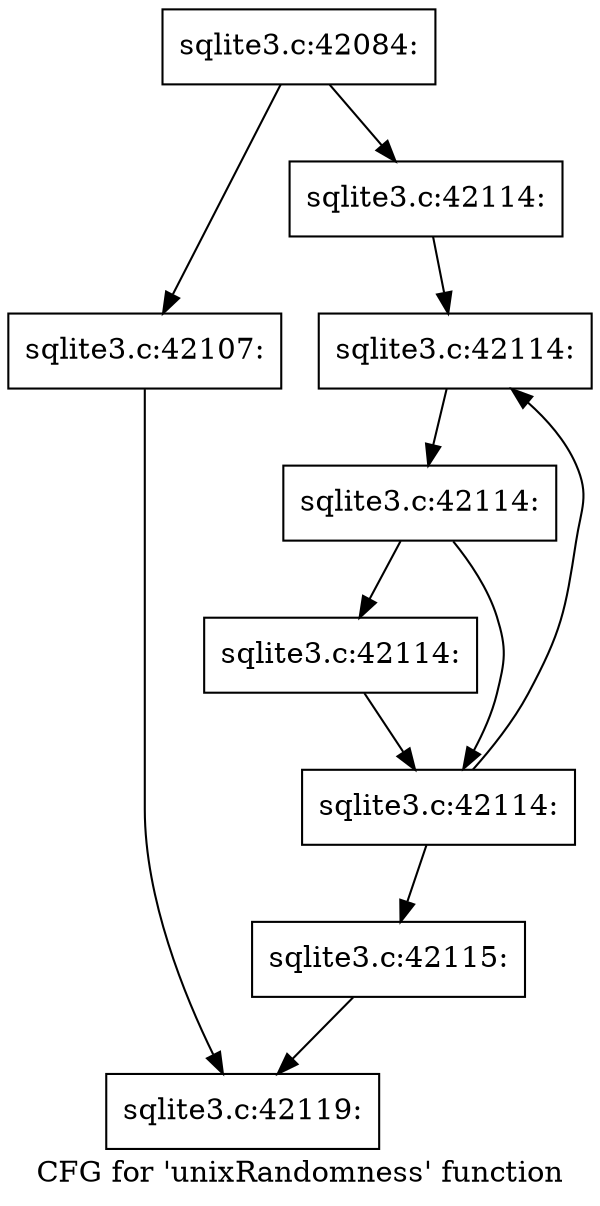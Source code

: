 digraph "CFG for 'unixRandomness' function" {
	label="CFG for 'unixRandomness' function";

	Node0x55c0f69a5ec0 [shape=record,label="{sqlite3.c:42084:}"];
	Node0x55c0f69a5ec0 -> Node0x55c0f69a76a0;
	Node0x55c0f69a5ec0 -> Node0x55c0f69a7740;
	Node0x55c0f69a76a0 [shape=record,label="{sqlite3.c:42107:}"];
	Node0x55c0f69a76a0 -> Node0x55c0f69a76f0;
	Node0x55c0f69a7740 [shape=record,label="{sqlite3.c:42114:}"];
	Node0x55c0f69a7740 -> Node0x55c0f69a8dd0;
	Node0x55c0f69a8dd0 [shape=record,label="{sqlite3.c:42114:}"];
	Node0x55c0f69a8dd0 -> Node0x55c0f69a8d80;
	Node0x55c0f69a8d80 [shape=record,label="{sqlite3.c:42114:}"];
	Node0x55c0f69a8d80 -> Node0x55c0f69a94f0;
	Node0x55c0f69a8d80 -> Node0x55c0f69a94a0;
	Node0x55c0f69a94f0 [shape=record,label="{sqlite3.c:42114:}"];
	Node0x55c0f69a94f0 -> Node0x55c0f69a94a0;
	Node0x55c0f69a94a0 [shape=record,label="{sqlite3.c:42114:}"];
	Node0x55c0f69a94a0 -> Node0x55c0f69a8dd0;
	Node0x55c0f69a94a0 -> Node0x55c0f69a8550;
	Node0x55c0f69a8550 [shape=record,label="{sqlite3.c:42115:}"];
	Node0x55c0f69a8550 -> Node0x55c0f69a76f0;
	Node0x55c0f69a76f0 [shape=record,label="{sqlite3.c:42119:}"];
}
